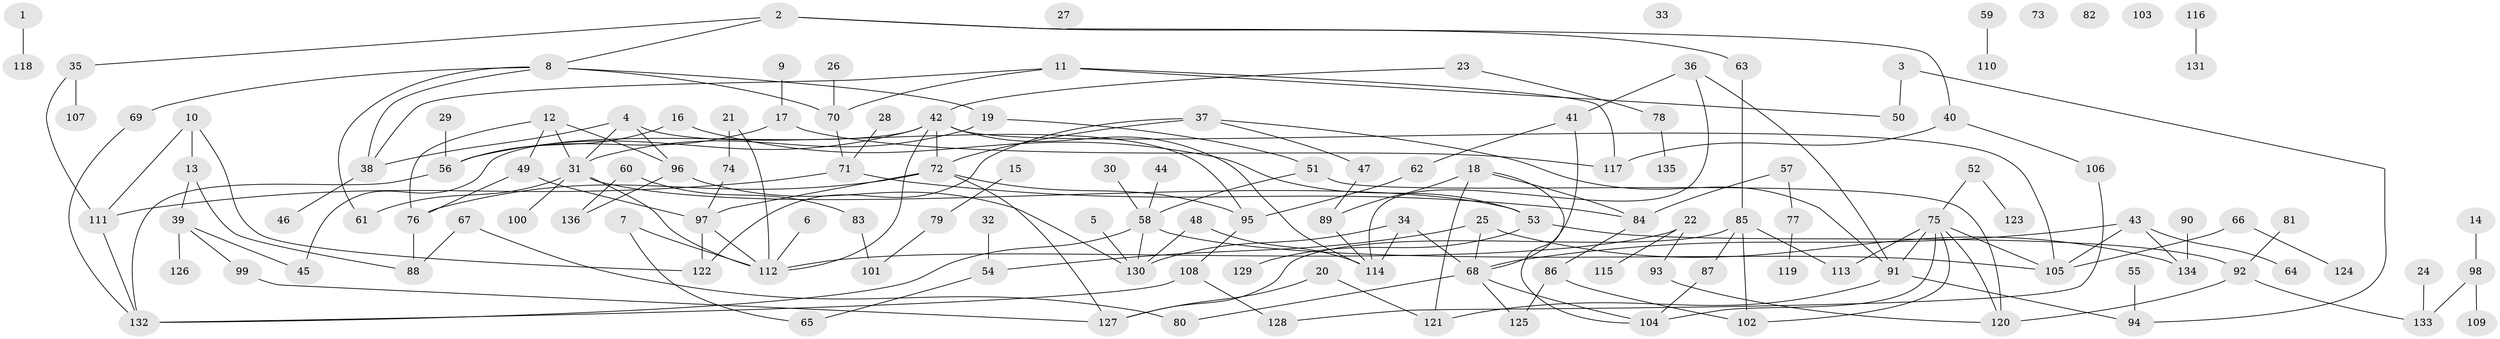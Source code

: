 // Generated by graph-tools (version 1.1) at 2025/25/03/09/25 03:25:18]
// undirected, 136 vertices, 179 edges
graph export_dot {
graph [start="1"]
  node [color=gray90,style=filled];
  1;
  2;
  3;
  4;
  5;
  6;
  7;
  8;
  9;
  10;
  11;
  12;
  13;
  14;
  15;
  16;
  17;
  18;
  19;
  20;
  21;
  22;
  23;
  24;
  25;
  26;
  27;
  28;
  29;
  30;
  31;
  32;
  33;
  34;
  35;
  36;
  37;
  38;
  39;
  40;
  41;
  42;
  43;
  44;
  45;
  46;
  47;
  48;
  49;
  50;
  51;
  52;
  53;
  54;
  55;
  56;
  57;
  58;
  59;
  60;
  61;
  62;
  63;
  64;
  65;
  66;
  67;
  68;
  69;
  70;
  71;
  72;
  73;
  74;
  75;
  76;
  77;
  78;
  79;
  80;
  81;
  82;
  83;
  84;
  85;
  86;
  87;
  88;
  89;
  90;
  91;
  92;
  93;
  94;
  95;
  96;
  97;
  98;
  99;
  100;
  101;
  102;
  103;
  104;
  105;
  106;
  107;
  108;
  109;
  110;
  111;
  112;
  113;
  114;
  115;
  116;
  117;
  118;
  119;
  120;
  121;
  122;
  123;
  124;
  125;
  126;
  127;
  128;
  129;
  130;
  131;
  132;
  133;
  134;
  135;
  136;
  1 -- 118;
  2 -- 8;
  2 -- 35;
  2 -- 40;
  2 -- 63;
  3 -- 50;
  3 -- 94;
  4 -- 31;
  4 -- 38;
  4 -- 95;
  4 -- 96;
  5 -- 130;
  6 -- 112;
  7 -- 65;
  7 -- 112;
  8 -- 19;
  8 -- 38;
  8 -- 61;
  8 -- 69;
  8 -- 70;
  9 -- 17;
  10 -- 13;
  10 -- 111;
  10 -- 122;
  11 -- 38;
  11 -- 50;
  11 -- 70;
  11 -- 117;
  12 -- 31;
  12 -- 49;
  12 -- 76;
  12 -- 96;
  13 -- 39;
  13 -- 88;
  14 -- 98;
  15 -- 79;
  16 -- 53;
  16 -- 56;
  17 -- 56;
  17 -- 117;
  18 -- 84;
  18 -- 89;
  18 -- 104;
  18 -- 121;
  19 -- 31;
  19 -- 51;
  20 -- 121;
  20 -- 127;
  21 -- 74;
  21 -- 112;
  22 -- 93;
  22 -- 112;
  22 -- 115;
  23 -- 42;
  23 -- 78;
  24 -- 133;
  25 -- 54;
  25 -- 68;
  25 -- 134;
  26 -- 70;
  28 -- 71;
  29 -- 56;
  30 -- 58;
  31 -- 53;
  31 -- 61;
  31 -- 100;
  31 -- 112;
  32 -- 54;
  34 -- 68;
  34 -- 114;
  34 -- 130;
  35 -- 107;
  35 -- 111;
  36 -- 41;
  36 -- 91;
  36 -- 114;
  37 -- 47;
  37 -- 72;
  37 -- 91;
  37 -- 122;
  38 -- 46;
  39 -- 45;
  39 -- 99;
  39 -- 126;
  40 -- 106;
  40 -- 117;
  41 -- 62;
  41 -- 68;
  42 -- 45;
  42 -- 56;
  42 -- 72;
  42 -- 105;
  42 -- 112;
  42 -- 114;
  43 -- 64;
  43 -- 68;
  43 -- 105;
  43 -- 134;
  44 -- 58;
  47 -- 89;
  48 -- 114;
  48 -- 130;
  49 -- 76;
  49 -- 97;
  51 -- 58;
  51 -- 120;
  52 -- 75;
  52 -- 123;
  53 -- 92;
  53 -- 129;
  54 -- 65;
  55 -- 94;
  56 -- 132;
  57 -- 77;
  57 -- 84;
  58 -- 105;
  58 -- 130;
  58 -- 132;
  59 -- 110;
  60 -- 83;
  60 -- 136;
  62 -- 95;
  63 -- 85;
  66 -- 105;
  66 -- 124;
  67 -- 80;
  67 -- 88;
  68 -- 80;
  68 -- 104;
  68 -- 125;
  69 -- 132;
  70 -- 71;
  71 -- 84;
  71 -- 111;
  72 -- 76;
  72 -- 95;
  72 -- 97;
  72 -- 127;
  74 -- 97;
  75 -- 91;
  75 -- 102;
  75 -- 104;
  75 -- 105;
  75 -- 113;
  75 -- 120;
  76 -- 88;
  77 -- 119;
  78 -- 135;
  79 -- 101;
  81 -- 92;
  83 -- 101;
  84 -- 86;
  85 -- 87;
  85 -- 102;
  85 -- 113;
  85 -- 127;
  86 -- 102;
  86 -- 125;
  87 -- 104;
  89 -- 114;
  90 -- 134;
  91 -- 94;
  91 -- 121;
  92 -- 120;
  92 -- 133;
  93 -- 120;
  95 -- 108;
  96 -- 130;
  96 -- 136;
  97 -- 112;
  97 -- 122;
  98 -- 109;
  98 -- 133;
  99 -- 127;
  106 -- 128;
  108 -- 128;
  108 -- 132;
  111 -- 132;
  116 -- 131;
}
